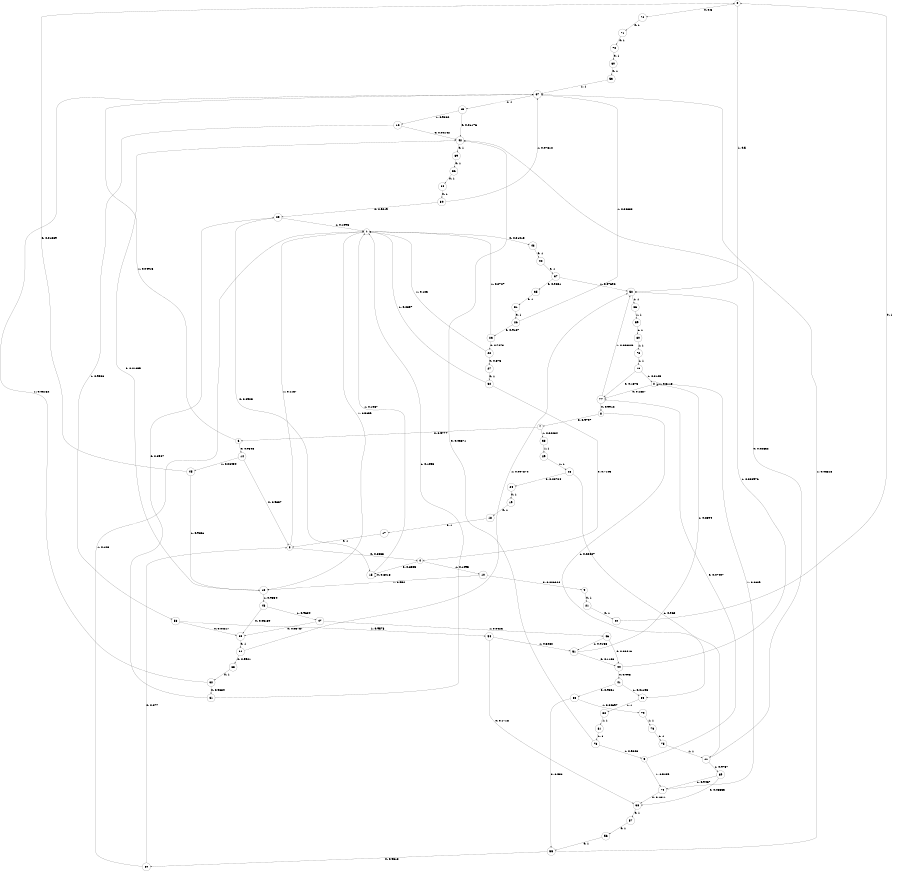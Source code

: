 digraph "ch3_both_grouped_diff_L14" {
size = "6,8.5";
ratio = "fill";
node [shape = circle];
node [fontsize = 24];
edge [fontsize = 24];
0 -> 72 [label = "0: 0.5      "];
0 -> 52 [label = "1: 0.5      "];
1 -> 43 [label = "0: 0.01015  "];
1 -> 13 [label = "1: 0.9899   "];
2 -> 77 [label = "0: 0.1887   "];
2 -> 2 [label = "1: 0.8113   "];
3 -> 4 [label = "0: 0.8833   "];
3 -> 1 [label = "1: 0.1167   "];
4 -> 15 [label = "0: 0.8505   "];
4 -> 10 [label = "1: 0.1495   "];
5 -> 77 [label = "0: 0.07407  "];
5 -> 74 [label = "1: 0.9259   "];
6 -> 14 [label = "0: 0.9508   "];
6 -> 67 [label = "1: 0.04915  "];
7 -> 6 [label = "0: 0.9777   "];
7 -> 33 [label = "1: 0.02234  "];
8 -> 7 [label = "0: 0.9797   "];
8 -> 83 [label = "1: 0.02027  "];
9 -> 21 [label = "0: 1        "];
10 -> 9 [label = "0: 0.006024  "];
10 -> 13 [label = "1: 0.994    "];
11 -> 42 [label = "0: 0.02632  "];
11 -> 69 [label = "1: 0.9737   "];
12 -> 42 [label = "0: 0.04142  "];
12 -> 58 [label = "1: 0.9586   "];
13 -> 42 [label = "0: 0.01659  "];
13 -> 48 [label = "1: 0.9834   "];
14 -> 3 [label = "0: 0.9357   "];
14 -> 45 [label = "1: 0.06434  "];
15 -> 15 [label = "0: 0.8013   "];
15 -> 1 [label = "1: 0.1987   "];
16 -> 77 [label = "0: 0.1875   "];
16 -> 2 [label = "1: 0.8125   "];
17 -> 3 [label = "0: 1        "];
18 -> 17 [label = "0: 1        "];
19 -> 18 [label = "0: 1        "];
20 -> 0 [label = "0: 1        "];
21 -> 20 [label = "0: 1        "];
22 -> 27 [label = "0: 0.875    "];
22 -> 1 [label = "1: 0.125    "];
23 -> 22 [label = "0: 0.7273   "];
23 -> 1 [label = "1: 0.2727   "];
24 -> 19 [label = "0: 1        "];
25 -> 15 [label = "0: 0.8905   "];
25 -> 1 [label = "1: 0.1095   "];
26 -> 23 [label = "0: 0.9167   "];
26 -> 67 [label = "1: 0.08333  "];
27 -> 32 [label = "0: 1        "];
28 -> 24 [label = "0: 0.03704  "];
28 -> 11 [label = "1: 0.963    "];
29 -> 28 [label = "1: 1        "];
30 -> 25 [label = "0: 0.9219   "];
30 -> 67 [label = "1: 0.07812  "];
31 -> 26 [label = "0: 1        "];
32 -> 4 [label = "0: 0.7143   "];
32 -> 1 [label = "1: 0.2857   "];
33 -> 29 [label = "1: 1        "];
34 -> 30 [label = "0: 1        "];
35 -> 31 [label = "0: 1        "];
36 -> 34 [label = "0: 1        "];
37 -> 35 [label = "0: 0.9231   "];
37 -> 52 [label = "1: 0.07692  "];
38 -> 55 [label = "0: 0.953    "];
38 -> 79 [label = "1: 0.04697  "];
39 -> 36 [label = "0: 1        "];
40 -> 37 [label = "0: 1        "];
41 -> 38 [label = "0: 0.9881   "];
41 -> 83 [label = "1: 0.01193  "];
42 -> 39 [label = "0: 1        "];
43 -> 40 [label = "0: 1        "];
44 -> 41 [label = "0: 0.996    "];
44 -> 52 [label = "1: 0.003976  "];
45 -> 0 [label = "0: 0.01389  "];
45 -> 13 [label = "1: 0.9861   "];
46 -> 44 [label = "0: 0.08416  "];
46 -> 51 [label = "1: 0.9158   "];
47 -> 65 [label = "0: 0.05767  "];
47 -> 46 [label = "1: 0.9423   "];
48 -> 65 [label = "0: 0.03159  "];
48 -> 47 [label = "1: 0.9684   "];
49 -> 42 [label = "0: 0.01176  "];
49 -> 12 [label = "1: 0.9882   "];
50 -> 3 [label = "0: 0.877    "];
50 -> 1 [label = "1: 0.123    "];
51 -> 44 [label = "0: 0.1106   "];
51 -> 2 [label = "1: 0.8894   "];
52 -> 66 [label = "1: 1        "];
53 -> 67 [label = "1: 1        "];
54 -> 68 [label = "0: 0.1718   "];
54 -> 51 [label = "1: 0.8282   "];
55 -> 50 [label = "0: 0.9318   "];
55 -> 67 [label = "1: 0.06818  "];
56 -> 55 [label = "0: 1        "];
57 -> 56 [label = "0: 1        "];
58 -> 65 [label = "0: 0.04217  "];
58 -> 54 [label = "1: 0.9578   "];
59 -> 80 [label = "1: 1        "];
60 -> 53 [label = "0: 1        "];
61 -> 25 [label = "0: 0.8947   "];
61 -> 1 [label = "1: 0.1053   "];
62 -> 61 [label = "0: 0.9684   "];
62 -> 67 [label = "1: 0.03162  "];
63 -> 62 [label = "0: 1        "];
64 -> 63 [label = "0: 0.9921   "];
64 -> 52 [label = "1: 0.007874  "];
65 -> 64 [label = "0: 1        "];
66 -> 59 [label = "1: 1        "];
67 -> 49 [label = "1: 1        "];
68 -> 57 [label = "0: 1        "];
69 -> 68 [label = "0: 0.05333  "];
69 -> 74 [label = "1: 0.9467   "];
70 -> 60 [label = "0: 1        "];
71 -> 70 [label = "0: 1        "];
72 -> 71 [label = "0: 1        "];
73 -> 42 [label = "0: 0.03571  "];
73 -> 5 [label = "1: 0.9643   "];
74 -> 68 [label = "0: 0.1311   "];
74 -> 2 [label = "1: 0.8689   "];
75 -> 11 [label = "1: 1        "];
76 -> 75 [label = "1: 1        "];
77 -> 8 [label = "0: 0.9912   "];
77 -> 52 [label = "1: 0.008846  "];
78 -> 16 [label = "1: 1        "];
79 -> 76 [label = "1: 1        "];
80 -> 78 [label = "1: 1        "];
81 -> 73 [label = "1: 1        "];
82 -> 81 [label = "1: 1        "];
83 -> 82 [label = "1: 1        "];
}